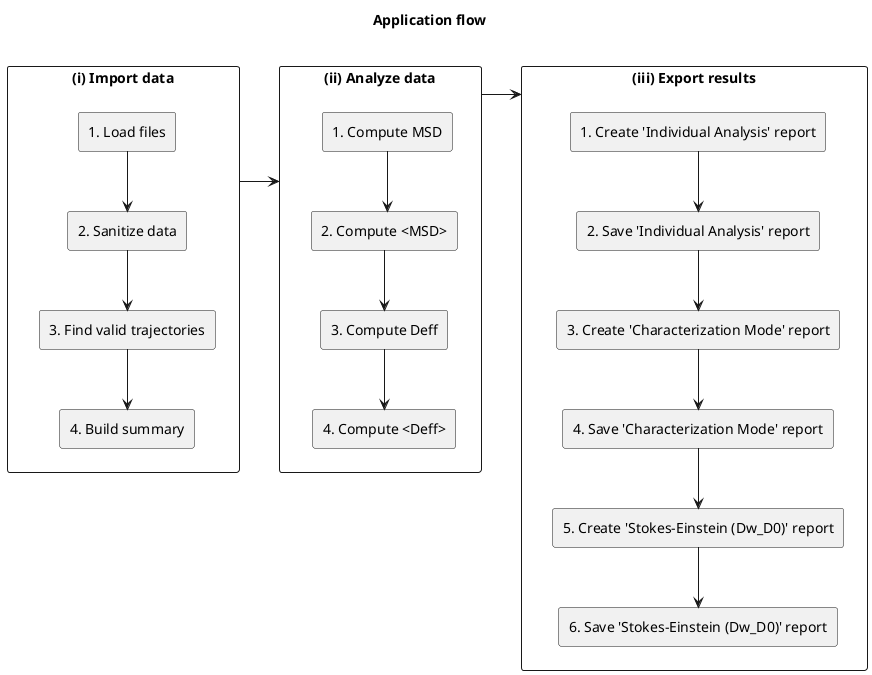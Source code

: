 @startuml

skinparam Monochrome true
skinparam linetype ortho

title Application flow\n

rectangle "(i) Import data" as IMPORT{
    rectangle "1. Load files" as import1
    rectangle "2. Sanitize data" as import2
    rectangle "3. Find valid trajectories" as import3
    rectangle "4. Build summary" as import4

    import1 --> import2
    import2 --> import3
    import3 --> import4
}
rectangle "(ii) Analyze data" as ANALYSIS{
    rectangle "1. Compute MSD" as analysis1
    rectangle "2. Compute <MSD>" as analysis2
    rectangle "3. Compute Deff" as analysis3
    rectangle "4. Compute <Deff>" as analysis4

    analysis1 --> analysis2
    analysis2 --> analysis3
    analysis3 --> analysis4
}
rectangle "(iii) Export results" as EXPORT{
    rectangle "1. Create 'Individual Analysis' report" as export1
    rectangle "2. Save 'Individual Analysis' report" as export2
    rectangle "3. Create 'Characterization Mode' report" as export3
    rectangle "4. Save 'Characterization Mode' report" as export4
    rectangle "5. Create 'Stokes-Einstein (Dw_D0)' report" as export5
    rectangle "6. Save 'Stokes-Einstein (Dw_D0)' report" as export6

    export1 --> export2
    export2 --> export3
    export3 --> export4
    export4 --> export5
    export5 --> export6
}

IMPORT -r-> ANALYSIS
ANALYSIS -r-> EXPORT

@enduml